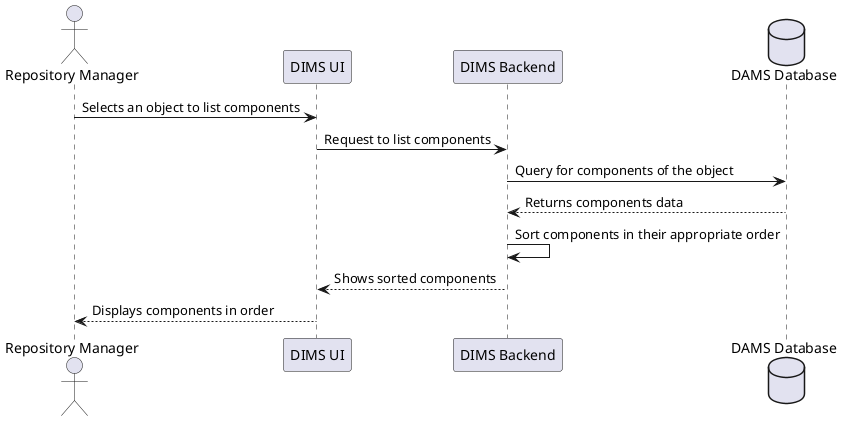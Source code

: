 @startuml
actor "Repository Manager" as RepoManager
participant "DIMS UI" as UI
participant "DIMS Backend" as Backend
database "DAMS Database" as Database

RepoManager -> UI : Selects an object to list components
UI -> Backend : Request to list components
Backend -> Database : Query for components of the object
Database --> Backend : Returns components data
Backend -> Backend : Sort components in their appropriate order
Backend --> UI : Shows sorted components
UI --> RepoManager : Displays components in order
@enduml